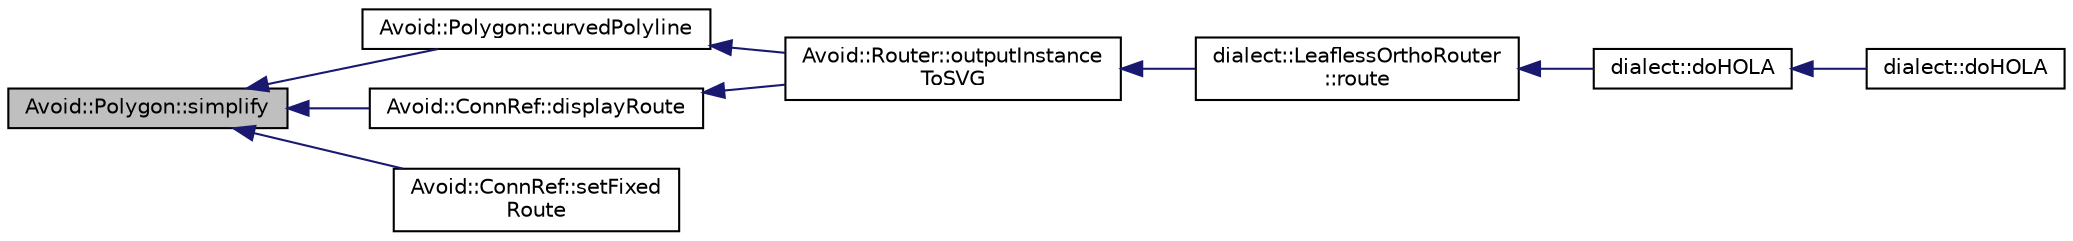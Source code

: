 digraph "Avoid::Polygon::simplify"
{
  edge [fontname="Helvetica",fontsize="10",labelfontname="Helvetica",labelfontsize="10"];
  node [fontname="Helvetica",fontsize="10",shape=record];
  rankdir="LR";
  Node28 [label="Avoid::Polygon::simplify",height=0.2,width=0.4,color="black", fillcolor="grey75", style="filled", fontcolor="black"];
  Node28 -> Node29 [dir="back",color="midnightblue",fontsize="10",style="solid",fontname="Helvetica"];
  Node29 [label="Avoid::Polygon::curvedPolyline",height=0.2,width=0.4,color="black", fillcolor="white", style="filled",URL="$classAvoid_1_1Polygon.html#a35ab2aa804cc40ae127e0641e254d268",tooltip="Returns a curved approximation of this multi-segment PolyLine, with the corners replaced by smooth Be..."];
  Node29 -> Node30 [dir="back",color="midnightblue",fontsize="10",style="solid",fontname="Helvetica"];
  Node30 [label="Avoid::Router::outputInstance\lToSVG",height=0.2,width=0.4,color="black", fillcolor="white", style="filled",URL="$classAvoid_1_1Router.html#a458aae2d6447e0958e4916a8c29bbb47",tooltip="Generates an SVG file containing debug output and code that can be used to regenerate the instance..."];
  Node30 -> Node31 [dir="back",color="midnightblue",fontsize="10",style="solid",fontname="Helvetica"];
  Node31 [label="dialect::LeaflessOrthoRouter\l::route",height=0.2,width=0.4,color="black", fillcolor="white", style="filled",URL="$classdialect_1_1LeaflessOrthoRouter.html#af58e911020f19a144303fc01e5b8c35e",tooltip="Do the routing. "];
  Node31 -> Node32 [dir="back",color="midnightblue",fontsize="10",style="solid",fontname="Helvetica"];
  Node32 [label="dialect::doHOLA",height=0.2,width=0.4,color="black", fillcolor="white", style="filled",URL="$namespacedialect.html#a05ccc4c149e1b5902ec827bfabd3cf76",tooltip="Apply the HOLA layout algorithm to the given Graph. See Steve Kieffer, Tim Dwyer, Kim Marriott..."];
  Node32 -> Node33 [dir="back",color="midnightblue",fontsize="10",style="solid",fontname="Helvetica"];
  Node33 [label="dialect::doHOLA",height=0.2,width=0.4,color="black", fillcolor="white", style="filled",URL="$namespacedialect.html#a24766038e1a9ccd99997ea31c42b432a",tooltip="Convenience function to do HOLA layout with default options. "];
  Node28 -> Node34 [dir="back",color="midnightblue",fontsize="10",style="solid",fontname="Helvetica"];
  Node34 [label="Avoid::ConnRef::displayRoute",height=0.2,width=0.4,color="black", fillcolor="white", style="filled",URL="$classAvoid_1_1ConnRef.html#ab7462cd69bd1d2c4dd318119558b4a94",tooltip="Returns a reference to the current display version of the route for the connector. "];
  Node34 -> Node30 [dir="back",color="midnightblue",fontsize="10",style="solid",fontname="Helvetica"];
  Node28 -> Node35 [dir="back",color="midnightblue",fontsize="10",style="solid",fontname="Helvetica"];
  Node35 [label="Avoid::ConnRef::setFixed\lRoute",height=0.2,width=0.4,color="black", fillcolor="white", style="filled",URL="$classAvoid_1_1ConnRef.html#a392eeffe4cdd76267b0d1bb654562382",tooltip="Sets a fixed user-specified route for this connector. "];
}
